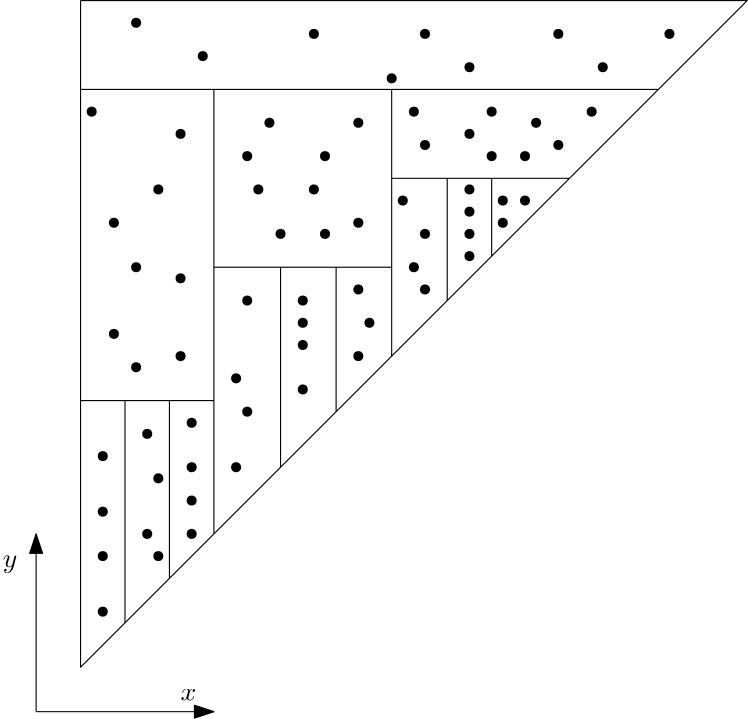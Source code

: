 <?xml version="1.0"?>
<!DOCTYPE ipe SYSTEM "ipe.dtd">
<ipe version="70005" creator="Ipe 7.1.4">
<info created="D:20160423140456" modified="D:20160423140516"/>
<ipestyle name="basic">
<symbol name="arrow/arc(spx)">
<path stroke="sym-stroke" fill="sym-stroke" pen="sym-pen">
0 0 m
-1 0.333 l
-1 -0.333 l
h
</path>
</symbol>
<symbol name="arrow/farc(spx)">
<path stroke="sym-stroke" fill="white" pen="sym-pen">
0 0 m
-1 0.333 l
-1 -0.333 l
h
</path>
</symbol>
<symbol name="mark/circle(sx)" transformations="translations">
<path fill="sym-stroke">
0.6 0 0 0.6 0 0 e
0.4 0 0 0.4 0 0 e
</path>
</symbol>
<symbol name="mark/disk(sx)" transformations="translations">
<path fill="sym-stroke">
0.6 0 0 0.6 0 0 e
</path>
</symbol>
<symbol name="mark/fdisk(sfx)" transformations="translations">
<group>
<path fill="sym-fill">
0.5 0 0 0.5 0 0 e
</path>
<path fill="sym-stroke" fillrule="eofill">
0.6 0 0 0.6 0 0 e
0.4 0 0 0.4 0 0 e
</path>
</group>
</symbol>
<symbol name="mark/box(sx)" transformations="translations">
<path fill="sym-stroke" fillrule="eofill">
-0.6 -0.6 m
0.6 -0.6 l
0.6 0.6 l
-0.6 0.6 l
h
-0.4 -0.4 m
0.4 -0.4 l
0.4 0.4 l
-0.4 0.4 l
h
</path>
</symbol>
<symbol name="mark/square(sx)" transformations="translations">
<path fill="sym-stroke">
-0.6 -0.6 m
0.6 -0.6 l
0.6 0.6 l
-0.6 0.6 l
h
</path>
</symbol>
<symbol name="mark/fsquare(sfx)" transformations="translations">
<group>
<path fill="sym-fill">
-0.5 -0.5 m
0.5 -0.5 l
0.5 0.5 l
-0.5 0.5 l
h
</path>
<path fill="sym-stroke" fillrule="eofill">
-0.6 -0.6 m
0.6 -0.6 l
0.6 0.6 l
-0.6 0.6 l
h
-0.4 -0.4 m
0.4 -0.4 l
0.4 0.4 l
-0.4 0.4 l
h
</path>
</group>
</symbol>
<symbol name="mark/cross(sx)" transformations="translations">
<group>
<path fill="sym-stroke">
-0.43 -0.57 m
0.57 0.43 l
0.43 0.57 l
-0.57 -0.43 l
h
</path>
<path fill="sym-stroke">
-0.43 0.57 m
0.57 -0.43 l
0.43 -0.57 l
-0.57 0.43 l
h
</path>
</group>
</symbol>
<symbol name="arrow/fnormal(spx)">
<path stroke="sym-stroke" fill="white" pen="sym-pen">
0 0 m
-1 0.333 l
-1 -0.333 l
h
</path>
</symbol>
<symbol name="arrow/pointed(spx)">
<path stroke="sym-stroke" fill="sym-stroke" pen="sym-pen">
0 0 m
-1 0.333 l
-0.8 0 l
-1 -0.333 l
h
</path>
</symbol>
<symbol name="arrow/fpointed(spx)">
<path stroke="sym-stroke" fill="white" pen="sym-pen">
0 0 m
-1 0.333 l
-0.8 0 l
-1 -0.333 l
h
</path>
</symbol>
<symbol name="arrow/linear(spx)">
<path stroke="sym-stroke" pen="sym-pen">
-1 0.333 m
0 0 l
-1 -0.333 l
</path>
</symbol>
<symbol name="arrow/fdouble(spx)">
<path stroke="sym-stroke" fill="white" pen="sym-pen">
0 0 m
-1 0.333 l
-1 -0.333 l
h
-1 0 m
-2 0.333 l
-2 -0.333 l
h
</path>
</symbol>
<symbol name="arrow/double(spx)">
<path stroke="sym-stroke" fill="sym-stroke" pen="sym-pen">
0 0 m
-1 0.333 l
-1 -0.333 l
h
-1 0 m
-2 0.333 l
-2 -0.333 l
h
</path>
</symbol>
<pen name="heavier" value="0.8"/>
<pen name="fat" value="1.2"/>
<pen name="ultrafat" value="2"/>
<symbolsize name="large" value="5"/>
<symbolsize name="small" value="2"/>
<symbolsize name="tiny" value="1.1"/>
<arrowsize name="large" value="10"/>
<arrowsize name="small" value="5"/>
<arrowsize name="tiny" value="3"/>
<color name="red" value="1 0 0"/>
<color name="green" value="0 1 0"/>
<color name="blue" value="0 0 1"/>
<color name="yellow" value="1 1 0"/>
<color name="orange" value="1 0.647 0"/>
<color name="gold" value="1 0.843 0"/>
<color name="purple" value="0.627 0.125 0.941"/>
<color name="gray" value="0.745"/>
<color name="brown" value="0.647 0.165 0.165"/>
<color name="navy" value="0 0 0.502"/>
<color name="pink" value="1 0.753 0.796"/>
<color name="seagreen" value="0.18 0.545 0.341"/>
<color name="turquoise" value="0.251 0.878 0.816"/>
<color name="violet" value="0.933 0.51 0.933"/>
<color name="darkblue" value="0 0 0.545"/>
<color name="darkcyan" value="0 0.545 0.545"/>
<color name="darkgray" value="0.663"/>
<color name="darkgreen" value="0 0.392 0"/>
<color name="darkmagenta" value="0.545 0 0.545"/>
<color name="darkorange" value="1 0.549 0"/>
<color name="darkred" value="0.545 0 0"/>
<color name="lightblue" value="0.678 0.847 0.902"/>
<color name="lightcyan" value="0.878 1 1"/>
<color name="lightgray" value="0.827"/>
<color name="lightgreen" value="0.565 0.933 0.565"/>
<color name="lightyellow" value="1 1 0.878"/>
<dashstyle name="dashed" value="[4] 0"/>
<dashstyle name="dotted" value="[1 3] 0"/>
<dashstyle name="dash dotted" value="[4 2 1 2] 0"/>
<dashstyle name="dash dot dotted" value="[4 2 1 2 1 2] 0"/>
<textsize name="large" value="\large"/>
<textsize name="Large" value="\Large"/>
<textsize name="LARGE" value="\LARGE"/>
<textsize name="huge" value="\huge"/>
<textsize name="Huge" value="\Huge"/>
<textsize name="small" value="\small"/>
<textsize name="footnote" value="\footnotesize"/>
<textsize name="tiny" value="\tiny"/>
<textstyle name="center" begin="\begin{center}" end="\end{center}"/>
<textstyle name="itemize" begin="\begin{itemize}" end="\end{itemize}"/>
<textstyle name="item" begin="\begin{itemize}\item{}" end="\end{itemize}"/>
<gridsize name="4 pts" value="4"/>
<gridsize name="8 pts (~3 mm)" value="8"/>
<gridsize name="16 pts (~6 mm)" value="16"/>
<gridsize name="32 pts (~12 mm)" value="32"/>
<gridsize name="10 pts (~3.5 mm)" value="10"/>
<gridsize name="20 pts (~7 mm)" value="20"/>
<gridsize name="14 pts (~5 mm)" value="14"/>
<gridsize name="28 pts (~10 mm)" value="28"/>
<gridsize name="56 pts (~20 mm)" value="56"/>
<anglesize name="90 deg" value="90"/>
<anglesize name="60 deg" value="60"/>
<anglesize name="45 deg" value="45"/>
<anglesize name="30 deg" value="30"/>
<anglesize name="22.5 deg" value="22.5"/>
<tiling name="falling" angle="-60" step="4" width="1"/>
<tiling name="rising" angle="30" step="4" width="1"/>
</ipestyle>
<page>
<layer name="alpha"/>
<view layers="alpha" active="alpha"/>
<path layer="alpha" stroke="black">
160 800 m
160 560 l
400 800 l
160 800 l
160 800 l
</path>
<path stroke="black">
160 768 m
368 768 l
368 768 l
</path>
<path stroke="black">
208 768 m
208 608 l
208 608 l
</path>
<path stroke="black">
272 768 m
272 672 l
272 672 l
</path>
<path stroke="black">
272 736 m
336 736 l
336 736 l
</path>
<path stroke="black">
292 736 m
292 692 l
292 692 l
</path>
<path stroke="black">
308 736 m
308 708 l
308 708 l
</path>
<path stroke="black">
208 704 m
272 704 l
272 704 l
</path>
<path stroke="black">
232 704 m
232 632 l
232 632 l
</path>
<path stroke="black">
252 704 m
252 652 l
252 652 l
</path>
<path stroke="black">
160 656 m
208 656 l
208 656 l
</path>
<path stroke="black">
176 656 m
176 576 l
176 576 l
</path>
<path stroke="black">
192 656 m
192 592 l
192 592 l
</path>
<use name="mark/disk(sx)" pos="180 792" size="normal" stroke="black"/>
<use name="mark/disk(sx)" pos="204 780" size="normal" stroke="black"/>
<use name="mark/disk(sx)" pos="244 788" size="normal" stroke="black"/>
<use name="mark/disk(sx)" pos="272 772" size="normal" stroke="black"/>
<use name="mark/disk(sx)" pos="284 788" size="normal" stroke="black"/>
<use name="mark/disk(sx)" pos="300 776" size="normal" stroke="black"/>
<use name="mark/disk(sx)" pos="332 788" size="normal" stroke="black"/>
<use name="mark/disk(sx)" pos="348 776" size="normal" stroke="black"/>
<use name="mark/disk(sx)" pos="372 788" size="normal" stroke="black"/>
<use name="mark/disk(sx)" pos="280 760" size="normal" stroke="black"/>
<use name="mark/disk(sx)" pos="284 748" size="normal" stroke="black"/>
<use name="mark/disk(sx)" pos="300 752" size="normal" stroke="black"/>
<use name="mark/disk(sx)" pos="308 744" size="normal" stroke="black"/>
<use name="mark/disk(sx)" pos="320 744" size="normal" stroke="black"/>
<use name="mark/disk(sx)" pos="332 748" size="normal" stroke="black"/>
<use name="mark/disk(sx)" pos="344 760" size="normal" stroke="black"/>
<use name="mark/disk(sx)" pos="324 756" size="normal" stroke="black"/>
<use name="mark/disk(sx)" pos="308 760" size="normal" stroke="black"/>
<use name="mark/disk(sx)" pos="228 756" size="normal" stroke="black"/>
<use name="mark/disk(sx)" pos="244 732" size="normal" stroke="black"/>
<use name="mark/disk(sx)" pos="260 756" size="normal" stroke="black"/>
<use name="mark/disk(sx)" pos="224 732" size="normal" stroke="black"/>
<use name="mark/disk(sx)" pos="232 716" size="normal" stroke="black"/>
<use name="mark/disk(sx)" pos="248 716" size="normal" stroke="black"/>
<use name="mark/disk(sx)" pos="260 720" size="normal" stroke="black"/>
<use name="mark/disk(sx)" pos="248 744" size="normal" stroke="black"/>
<use name="mark/disk(sx)" pos="220 744" size="normal" stroke="black"/>
<use name="mark/disk(sx)" pos="164 760" size="normal" stroke="black"/>
<use name="mark/disk(sx)" pos="188 732" size="normal" stroke="black"/>
<use name="mark/disk(sx)" pos="180 704" size="normal" stroke="black"/>
<use name="mark/disk(sx)" pos="172 680" size="normal" stroke="black"/>
<use name="mark/disk(sx)" pos="180 668" size="normal" stroke="black"/>
<use name="mark/disk(sx)" pos="196 672" size="normal" stroke="black"/>
<use name="mark/disk(sx)" pos="172 720" size="normal" stroke="black"/>
<use name="mark/disk(sx)" pos="196 752" size="normal" stroke="black"/>
<use name="mark/disk(sx)" pos="196 700" size="normal" stroke="black"/>
<use name="mark/disk(sx)" pos="312 728" size="normal" stroke="black"/>
<use name="mark/disk(sx)" pos="320 728" size="normal" stroke="black"/>
<use name="mark/disk(sx)" pos="312 720" size="normal" stroke="black"/>
<use name="mark/disk(sx)" pos="300 732" size="normal" stroke="black"/>
<use name="mark/disk(sx)" pos="300 724" size="normal" stroke="black"/>
<use name="mark/disk(sx)" pos="300 716" size="normal" stroke="black"/>
<use name="mark/disk(sx)" pos="300 708" size="normal" stroke="black"/>
<use name="mark/disk(sx)" pos="276 728" size="normal" stroke="black"/>
<use name="mark/disk(sx)" pos="284 716" size="normal" stroke="black"/>
<use name="mark/disk(sx)" pos="280 704" size="normal" stroke="black"/>
<use name="mark/disk(sx)" pos="284 696" size="normal" stroke="black"/>
<use name="mark/disk(sx)" pos="260 696" size="normal" stroke="black"/>
<use name="mark/disk(sx)" pos="264 684" size="normal" stroke="black"/>
<use name="mark/disk(sx)" pos="260 672" size="normal" stroke="black"/>
<use name="mark/disk(sx)" pos="240 692" size="normal" stroke="black"/>
<use name="mark/disk(sx)" pos="240 684" size="normal" stroke="black"/>
<use name="mark/disk(sx)" pos="240 660" size="normal" stroke="black"/>
<use name="mark/disk(sx)" pos="240 676" size="normal" stroke="black"/>
<use name="mark/disk(sx)" pos="220 692" size="normal" stroke="black"/>
<use name="mark/disk(sx)" pos="216 664" size="normal" stroke="black"/>
<use name="mark/disk(sx)" pos="220 652" size="normal" stroke="black"/>
<use name="mark/disk(sx)" pos="216 632" size="normal" stroke="black"/>
<use name="mark/disk(sx)" pos="200 648" size="normal" stroke="black"/>
<use name="mark/disk(sx)" pos="200 632" size="normal" stroke="black"/>
<use name="mark/disk(sx)" pos="200 620" size="normal" stroke="black"/>
<use name="mark/disk(sx)" pos="200 608" size="normal" stroke="black"/>
<use name="mark/disk(sx)" pos="184 644" size="normal" stroke="black"/>
<use name="mark/disk(sx)" pos="188 628" size="normal" stroke="black"/>
<use name="mark/disk(sx)" pos="184 608" size="normal" stroke="black"/>
<use name="mark/disk(sx)" pos="188 600" size="normal" stroke="black"/>
<use name="mark/disk(sx)" pos="168 636" size="normal" stroke="black"/>
<use name="mark/disk(sx)" pos="168 616" size="normal" stroke="black"/>
<use name="mark/disk(sx)" pos="168 600" size="normal" stroke="black"/>
<use name="mark/disk(sx)" pos="168 580" size="normal" stroke="black"/>
<path matrix="1 0 0 1 0 16" stroke="black" rarrow="normal/normal">
144 592 m
144 528 l
144 528 l
</path>
<path matrix="1 0 0 1 0 16" stroke="black" rarrow="normal/normal">
208 528 m
144 528 l
144 528 l
</path>
<text matrix="1 0 0 1 4 -8" transformations="translations" pos="192 556" stroke="black" type="label" width="5.694" height="4.289" depth="0" valign="baseline">$x$</text>
<text transformations="translations" pos="132 596" stroke="black" type="label" width="5.242" height="4.297" depth="1.93" valign="baseline">$y$</text>
</page>
</ipe>
